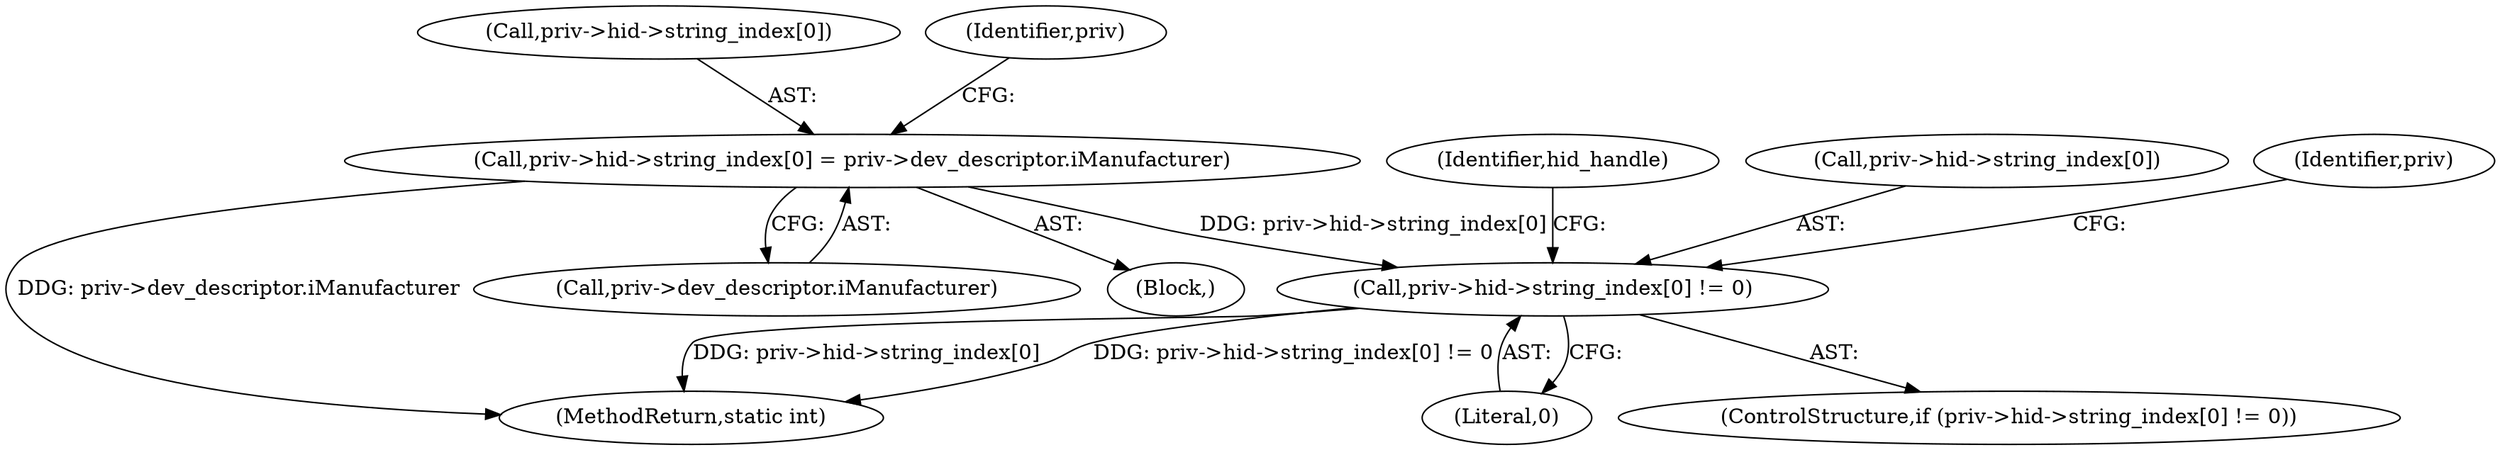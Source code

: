 digraph "1_Chrome_ac149a8d4371c0e01e0934fdd57b09e86f96b5b9_20@array" {
"1000581" [label="(Call,priv->hid->string_index[0] != 0)"];
"1000567" [label="(Call,priv->hid->string_index[0] = priv->dev_descriptor.iManufacturer)"];
"1000567" [label="(Call,priv->hid->string_index[0] = priv->dev_descriptor.iManufacturer)"];
"1000575" [label="(Call,priv->dev_descriptor.iManufacturer)"];
"1000592" [label="(Identifier,hid_handle)"];
"1000589" [label="(Literal,0)"];
"1000568" [label="(Call,priv->hid->string_index[0])"];
"1000291" [label="(Block,)"];
"1000582" [label="(Call,priv->hid->string_index[0])"];
"1000585" [label="(Identifier,priv)"];
"1000737" [label="(MethodReturn,static int)"];
"1000580" [label="(ControlStructure,if (priv->hid->string_index[0] != 0))"];
"1000581" [label="(Call,priv->hid->string_index[0] != 0)"];
"1000615" [label="(Identifier,priv)"];
"1000581" -> "1000580"  [label="AST: "];
"1000581" -> "1000589"  [label="CFG: "];
"1000582" -> "1000581"  [label="AST: "];
"1000589" -> "1000581"  [label="AST: "];
"1000592" -> "1000581"  [label="CFG: "];
"1000615" -> "1000581"  [label="CFG: "];
"1000581" -> "1000737"  [label="DDG: priv->hid->string_index[0]"];
"1000581" -> "1000737"  [label="DDG: priv->hid->string_index[0] != 0"];
"1000567" -> "1000581"  [label="DDG: priv->hid->string_index[0]"];
"1000567" -> "1000291"  [label="AST: "];
"1000567" -> "1000575"  [label="CFG: "];
"1000568" -> "1000567"  [label="AST: "];
"1000575" -> "1000567"  [label="AST: "];
"1000585" -> "1000567"  [label="CFG: "];
"1000567" -> "1000737"  [label="DDG: priv->dev_descriptor.iManufacturer"];
}
